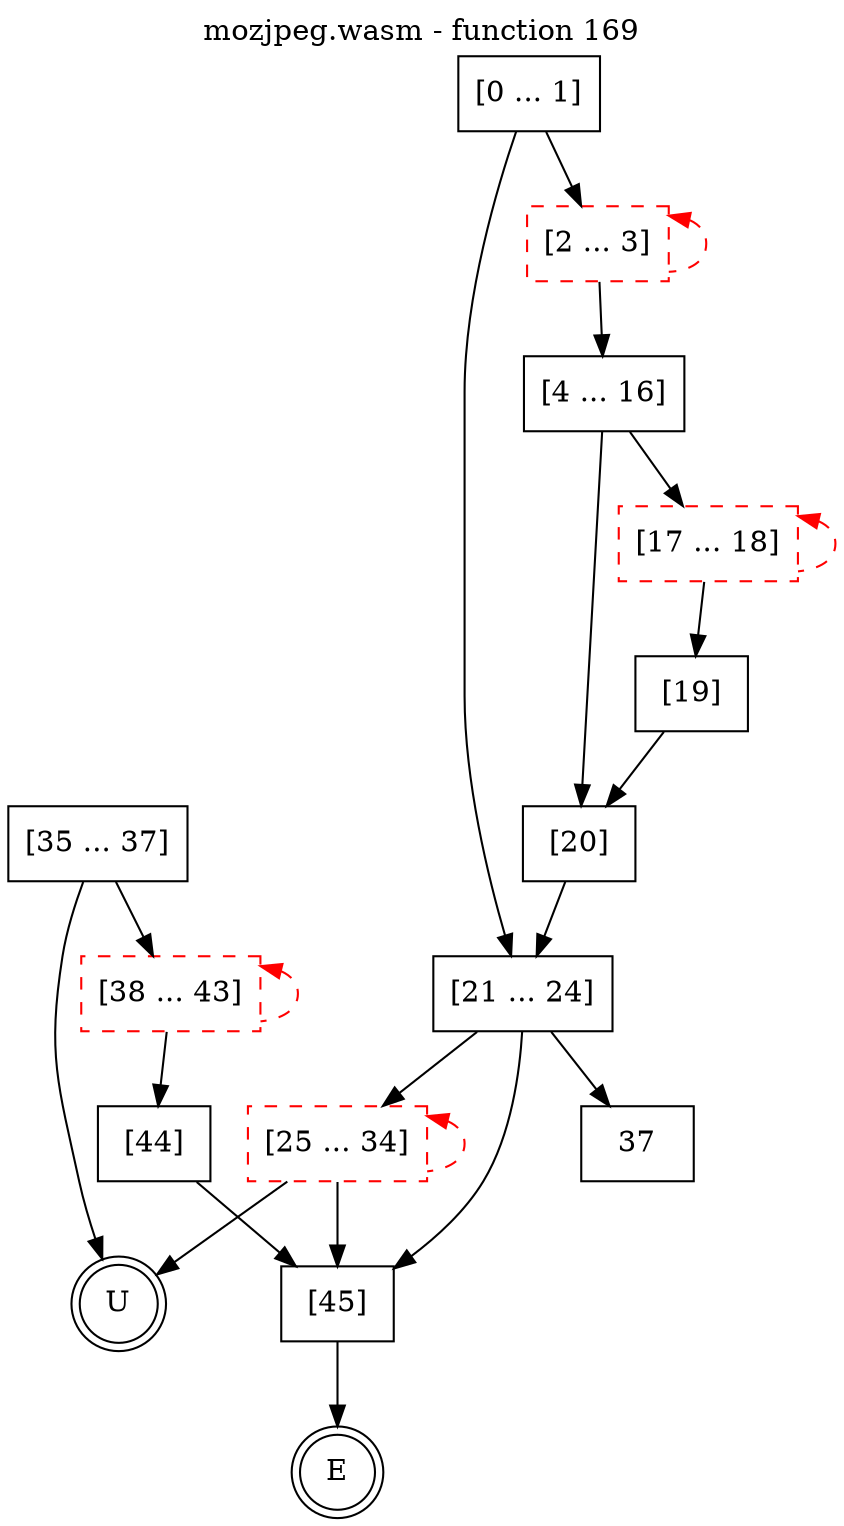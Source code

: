 digraph finite_state_machine {
    label = "mozjpeg.wasm - function 169"
    labelloc =  t
    labelfontsize = 16
    labelfontcolor = black
    labelfontname = "Helvetica"
    node [shape = doublecircle]; E U ;
    node [shape = box];
    node [shape=box, color=black, style=solid] 0[label="[0 ... 1]"]
    node [shape=box, color=red, style=dashed] 2[label="[2 ... 3]"]
    node [shape=box, color=black, style=solid] 4[label="[4 ... 16]"]
    node [shape=box, color=red, style=dashed] 17[label="[17 ... 18]"]
    node [shape=box, color=black, style=solid] 19[label="[19]"]
    node [shape=box, color=black, style=solid] 20[label="[20]"]
    node [shape=box, color=black, style=solid] 21[label="[21 ... 24]"]
    node [shape=box, color=red, style=dashed] 25[label="[25 ... 34]"]
    node [shape=box, color=black, style=solid] 35[label="[35 ... 37]"]
    node [shape=box, color=red, style=dashed] 38[label="[38 ... 43]"]
    node [shape=box, color=black, style=solid] 44[label="[44]"]
    node [shape=box, color=black, style=solid] 45[label="[45]"]
    node [shape=box, color=black, style=solid] U[label="U"]
    0 -> 2;
    0 -> 21;
    2 -> 4;
    2 -> 2[style="dashed" color="red" dir=back];
    4 -> 17;
    4 -> 20;
    17 -> 19;
    17 -> 17[style="dashed" color="red" dir=back];
    19 -> 20;
    20 -> 21;
    21 -> 25;
    21 -> 37;
    21 -> 45;
    25 -> 45;
    25 -> U;
    25 -> 25[style="dashed" color="red" dir=back];
    35 -> 38;
    35 -> U;
    38 -> 44;
    38 -> 38[style="dashed" color="red" dir=back];
    44 -> 45;
    45 -> E;
}
